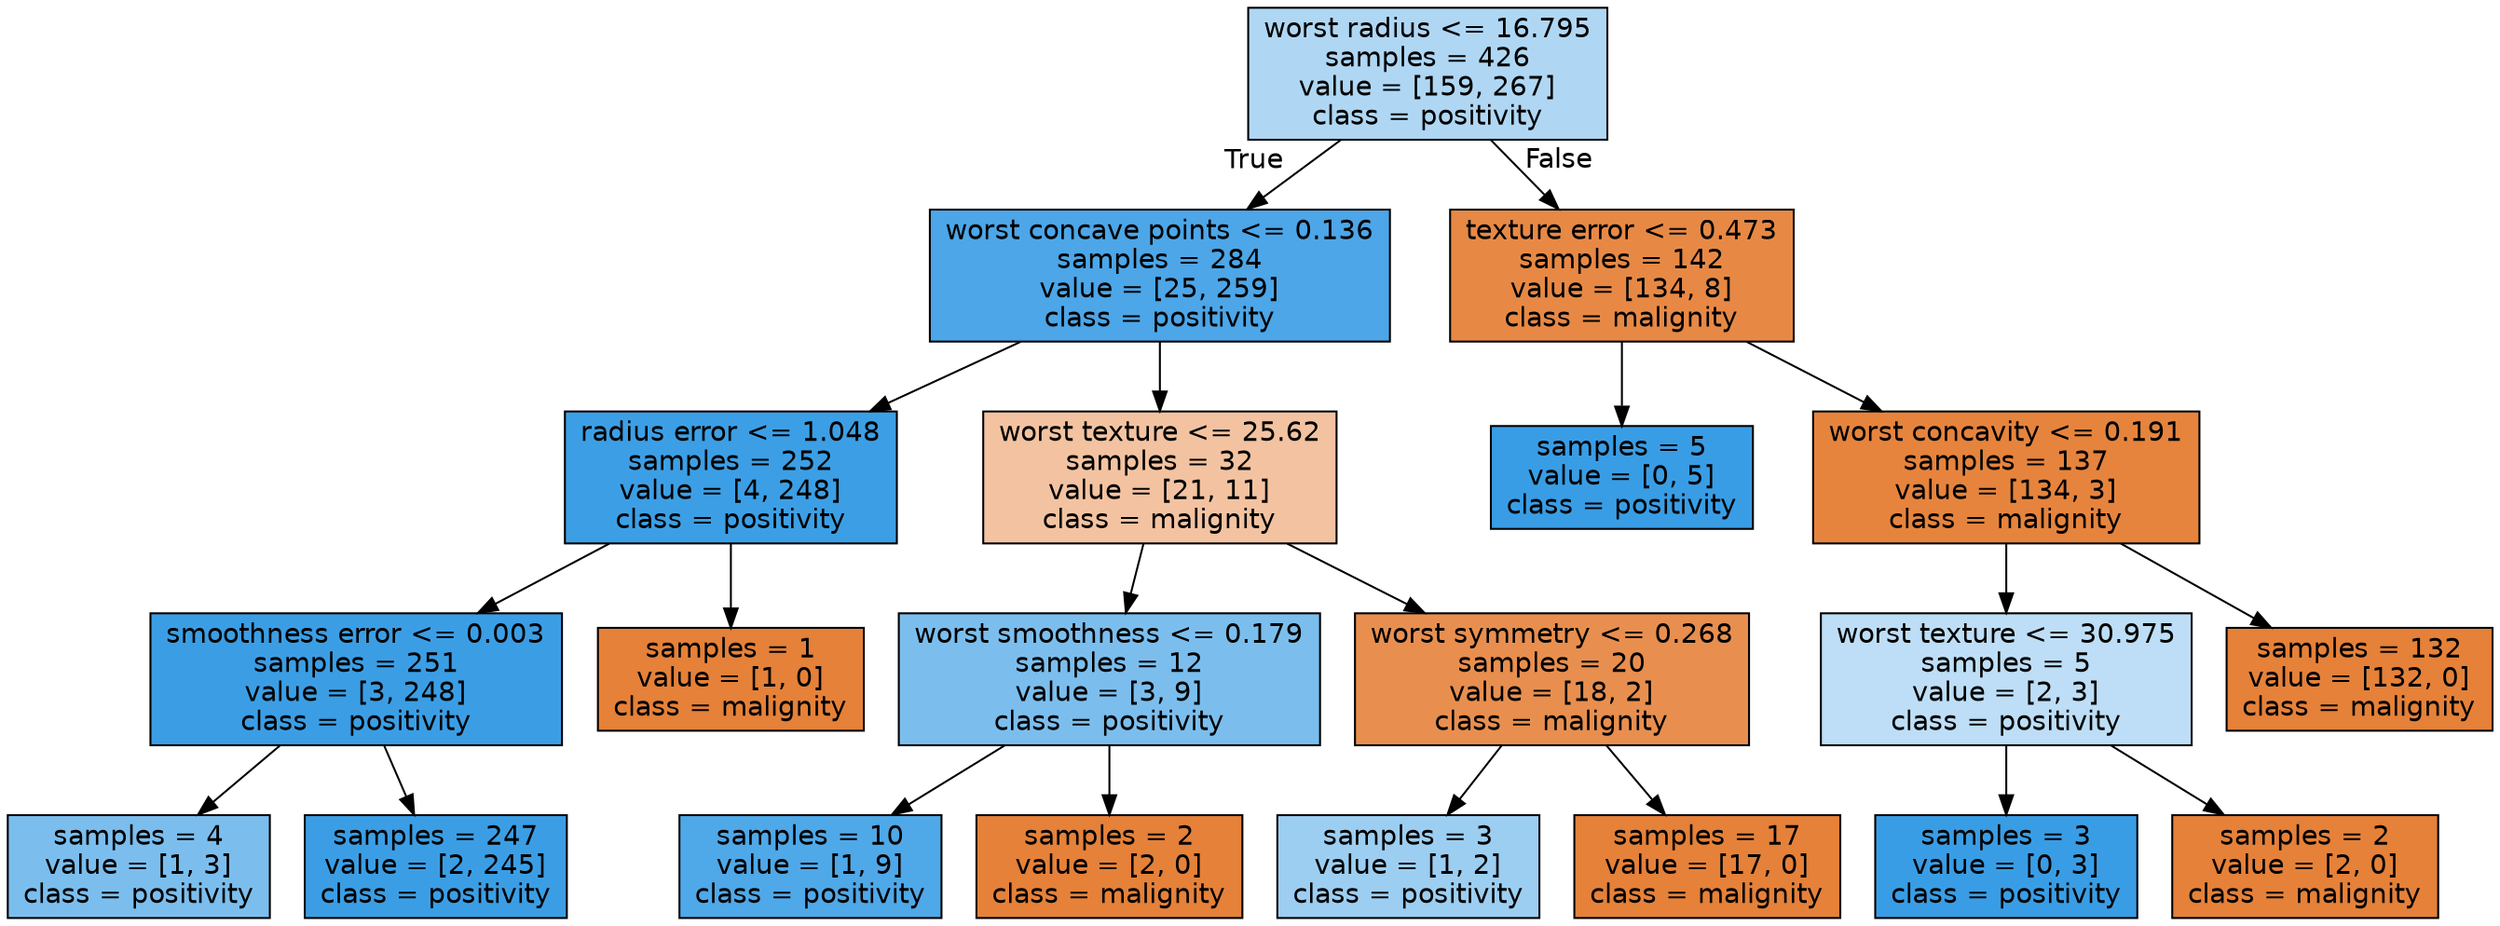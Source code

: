 digraph Tree {
node [shape=box, style="filled", color="black", fontname="helvetica"] ;
edge [fontname="helvetica"] ;
0 [label="worst radius <= 16.795\nsamples = 426\nvalue = [159, 267]\nclass = positivity", fillcolor="#afd7f4"] ;
1 [label="worst concave points <= 0.136\nsamples = 284\nvalue = [25, 259]\nclass = positivity", fillcolor="#4ca6e8"] ;
0 -> 1 [labeldistance=2.5, labelangle=45, headlabel="True"] ;
2 [label="radius error <= 1.048\nsamples = 252\nvalue = [4, 248]\nclass = positivity", fillcolor="#3c9fe5"] ;
1 -> 2 ;
3 [label="smoothness error <= 0.003\nsamples = 251\nvalue = [3, 248]\nclass = positivity", fillcolor="#3b9ee5"] ;
2 -> 3 ;
4 [label="samples = 4\nvalue = [1, 3]\nclass = positivity", fillcolor="#7bbeee"] ;
3 -> 4 ;
5 [label="samples = 247\nvalue = [2, 245]\nclass = positivity", fillcolor="#3b9ee5"] ;
3 -> 5 ;
6 [label="samples = 1\nvalue = [1, 0]\nclass = malignity", fillcolor="#e58139"] ;
2 -> 6 ;
7 [label="worst texture <= 25.62\nsamples = 32\nvalue = [21, 11]\nclass = malignity", fillcolor="#f3c3a1"] ;
1 -> 7 ;
8 [label="worst smoothness <= 0.179\nsamples = 12\nvalue = [3, 9]\nclass = positivity", fillcolor="#7bbeee"] ;
7 -> 8 ;
9 [label="samples = 10\nvalue = [1, 9]\nclass = positivity", fillcolor="#4fa8e8"] ;
8 -> 9 ;
10 [label="samples = 2\nvalue = [2, 0]\nclass = malignity", fillcolor="#e58139"] ;
8 -> 10 ;
11 [label="worst symmetry <= 0.268\nsamples = 20\nvalue = [18, 2]\nclass = malignity", fillcolor="#e88f4f"] ;
7 -> 11 ;
12 [label="samples = 3\nvalue = [1, 2]\nclass = positivity", fillcolor="#9ccef2"] ;
11 -> 12 ;
13 [label="samples = 17\nvalue = [17, 0]\nclass = malignity", fillcolor="#e58139"] ;
11 -> 13 ;
14 [label="texture error <= 0.473\nsamples = 142\nvalue = [134, 8]\nclass = malignity", fillcolor="#e78945"] ;
0 -> 14 [labeldistance=2.5, labelangle=-45, headlabel="False"] ;
15 [label="samples = 5\nvalue = [0, 5]\nclass = positivity", fillcolor="#399de5"] ;
14 -> 15 ;
16 [label="worst concavity <= 0.191\nsamples = 137\nvalue = [134, 3]\nclass = malignity", fillcolor="#e6843d"] ;
14 -> 16 ;
17 [label="worst texture <= 30.975\nsamples = 5\nvalue = [2, 3]\nclass = positivity", fillcolor="#bddef6"] ;
16 -> 17 ;
18 [label="samples = 3\nvalue = [0, 3]\nclass = positivity", fillcolor="#399de5"] ;
17 -> 18 ;
19 [label="samples = 2\nvalue = [2, 0]\nclass = malignity", fillcolor="#e58139"] ;
17 -> 19 ;
20 [label="samples = 132\nvalue = [132, 0]\nclass = malignity", fillcolor="#e58139"] ;
16 -> 20 ;
}